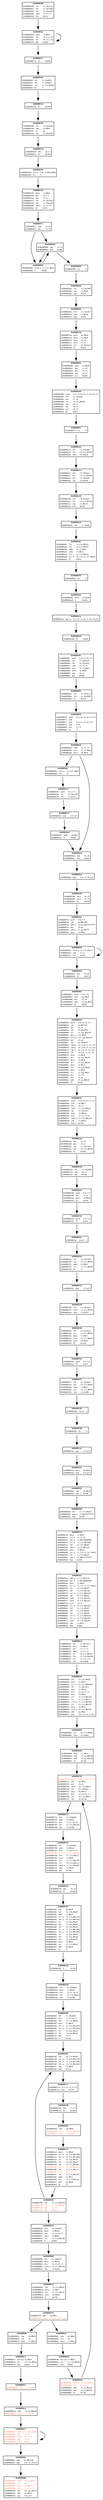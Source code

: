 digraph "" {

	2432 [
		label=<<font face="monospace" point-size="6">
		<table align="left" cellborder="0" cellpadding="0">
		<tr><td><b>0x00000980</b></td></tr>
			<tr><td align="left" balign="left">0x00000980: cmp    r3,r2</td></tr>
			<tr><td align="left" balign="left">0x00000982: bne    0x986</td></tr>
		</table>
		</font>>,
		shape=none,
		address=2432,
		block_size=4,
		insn_addrs="[2432, 2434]"
	];
	2432 -> { 2438, 2436 };


	2560 [
		label=<<font face="monospace" point-size="6">
		<table align="left" cellborder="0" cellpadding="0">
		<tr><td><b>0x00000a00</b></td></tr>
			<tr><td align="left" balign="left">0x00000a00: push   {r3,r4,r5,r6,r7,r8,r9,lr}</td></tr>
			<tr><td align="left" balign="left">0x00000a04: ldr    r5,[0xaa4]</td></tr>
			<tr><td align="left" balign="left">0x00000a06: mov    r7,r0</td></tr>
			<tr><td align="left" balign="left">0x00000a08: ldr    r0,[r5,#0x0]</td></tr>
			<tr><td align="left" balign="left">0x00000a0a: mov    r9,r2</td></tr>
			<tr><td align="left" balign="left">0x00000a0c: mov    r6,r1</td></tr>
			<tr><td align="left" balign="left">0x00000a0e: mov    r8,r3</td></tr>
			<tr><td align="left" balign="left">0x00000a10: bl     0x9fc</td></tr>
		</table>
		</font>>,
		shape=none,
		address=2560,
		block_size=20,
		insn_addrs="[2560, 2564, 2566, 2568, 2570, 2572, 2574, 2576]"
	];
	2560 -> { 2556 };


	2558 [
		label=<<font face="monospace" point-size="6">
		<table align="left" cellborder="0" cellpadding="0">
		<tr><td><b>0x000009fe</b></td></tr>
			<tr><td align="left" balign="left">0x000009fe: bx     lr</td></tr>
		</table>
		</font>>,
		shape=none,
		address=2558,
		block_size=2,
		insn_addrs="[2558]"
	];
	2558 -> { 2718 };


	2436 [
		label=<<font face="monospace" point-size="6">
		<table align="left" cellborder="0" cellpadding="0">
		<tr><td><b>0x00000984</b></td></tr>
			<tr><td align="left" balign="left">0x00000984: bx     lr</td></tr>
		</table>
		</font>>,
		shape=none,
		address=2436,
		block_size=2,
		insn_addrs="[2436]"
	];
	2436 -> { 614 };


	644 [
		label=<<font face="monospace" point-size="6">
		<table align="left" cellborder="0" cellpadding="0">
		<tr><td><b>0x00000284</b></td></tr>
			<tr><td align="left" balign="left">0x00000284: bl     0x98c</td></tr>
		</table>
		</font>>,
		shape=none,
		address=644,
		block_size=4,
		insn_addrs="[644]"
	];
	644 -> { 2444 };


	2438 [
		label=<<font face="monospace" point-size="6">
		<table align="left" cellborder="0" cellpadding="0">
		<tr><td><b>0x00000986</b></td></tr>
			<tr><td align="left" balign="left">0x00000986: strb.w r1,[r3],#0x1</td></tr>
			<tr><td align="left" balign="left">0x0000098a: b      0x980</td></tr>
		</table>
		</font>>,
		shape=none,
		address=2438,
		block_size=6,
		insn_addrs="[2438, 2442]"
	];
	2438 -> { 2432 };


	774 [
		label=<<font face="monospace" point-size="6">
		<table align="left" cellborder="0" cellpadding="0">
		<tr><td><b>0x00000306</b></td></tr>
			<tr><td align="left" balign="left">0x00000306: cpsie  i</td></tr>
		</table>
		</font>>,
		shape=none,
		address=774,
		block_size=2,
		insn_addrs="[774]"
	];
	774 -> { 776 };


	648 [
		label=<<font face="monospace" point-size="6">
		<table align="left" cellborder="0" cellpadding="0">
		<tr><td><b>0x00000288</b></td></tr>
			<tr><td align="left" balign="left">0x00000288: movs   r0,r4</td></tr>
			<tr><td align="left" balign="left">0x0000028a: movs   r1,r5</td></tr>
			<tr><td align="left" balign="left">0x0000028c: bl     0x916</td></tr>
		</table>
		</font>>,
		shape=none,
		address=648,
		block_size=8,
		insn_addrs="[648, 650, 652]"
	];
	648 -> { 2326 };


	776 [
		label=<<font face="monospace" point-size="6">
		<table align="left" cellborder="0" cellpadding="0">
		<tr><td><b>0x00000308</b></td></tr>
			<tr><td align="left" balign="left">0x00000308: bx     lr</td></tr>
		</table>
		</font>>,
		shape=none,
		address=776,
		block_size=2,
		insn_addrs="[776]"
	];
	776 -> { 798 };


	1672 [
		label=<<font face="monospace" point-size="6">
		<table align="left" cellborder="0" cellpadding="0">
		<tr><td><b>0x00000688</b></td></tr>
			<tr><td align="left" balign="left">0x00000688: ldr    r3,[r5,#0x0]</td></tr>
			<tr><td align="left" balign="left">0x0000068a: movs   r2,#0x4</td></tr>
			<tr><td align="left" balign="left">0x0000068c: str.w  r2,[r3,#0x500]</td></tr>
			<tr><td align="left" balign="left">0x00000690: ldr    r3,[0x70c]</td></tr>
			<tr><td align="left" balign="left">0x00000692: movs   r2,#0x2c</td></tr>
			<tr><td align="left" balign="left">0x00000694: mla    r3,r2,r7,r3</td></tr>
			<tr><td align="left" balign="left">0x00000698: movs   r2,#0x0</td></tr>
			<tr><td align="left" balign="left">0x0000069a: str    r2,[r3,#0x18]</td></tr>
			<tr><td align="left" balign="left">0x0000069c: str    r2,[r3,#0x1c]</td></tr>
			<tr><td align="left" balign="left">0x0000069e: strb.w r2,[r3,#0x29]</td></tr>
			<tr><td align="left" balign="left">0x000006a2: str    r2,[r3,#0x14]</td></tr>
			<tr><td align="left" balign="left">0x000006a4: movs   r2,#0x1</td></tr>
			<tr><td align="left" balign="left">0x000006a6: strb.w r2,[r3,#0x2a]</td></tr>
			<tr><td align="left" balign="left">0x000006aa: add    sp,#0xc</td></tr>
			<tr><td align="left" balign="left">0x000006ac: pop    {r4,r5,r6,r7,pc}</td></tr>
		</table>
		</font>>,
		shape=none,
		address=1672,
		block_size=38,
		insn_addrs="[1672, 1674, 1676, 1680, 1682, 1684, 1688, 1690, 1692, 1694, 1698, 1700, 1702, 1706, 1708]"
	];
	1672 -> { 2196 };


	2054 [
		label=<<font face="monospace" point-size="6">
		<table align="left" cellborder="0" cellpadding="0">
		<tr><td><b>0x00000806</b></td></tr>
			<tr><td align="left" balign="left">0x00000806: ldr    r3,[0x844]</td></tr>
			<tr><td align="left" balign="left">0x00000808: movs   r2,#0x2c</td></tr>
			<tr><td align="left" balign="left">0x0000080a: mla    r3,r2,r6,r3</td></tr>
			<tr><td align="left" balign="left">0x0000080e: ldrb.w r3,[r3,#0x29]</td></tr>
			<tr><td align="left" balign="left">0x00000812: cbz    r3,0x81e</td></tr>
		</table>
		</font>>,
		shape=none,
		address=2054,
		block_size=14,
		insn_addrs="[2054, 2056, 2058, 2062, 2066]"
	];
	2054 -> { 2078 };


	2700 [
		label=<<font face="monospace" point-size="6">
		<table align="left" cellborder="0" cellpadding="0">
		<tr><td><b>0x00000a8c</b></td></tr>
			<tr><td align="left" balign="left">0x00000a8c: ldr    r3,[r4,#0x4]</td></tr>
			<tr><td align="left" balign="left">0x00000a8e: ldr    r0,[r5,#0x0]</td></tr>
			<tr><td align="left" balign="left">0x00000a90: adds   r2,r3,#0x1</td></tr>
			<tr><td align="left" balign="left">0x00000a92: adds   r3,#0x2</td></tr>
			<tr><td align="left" balign="left">0x00000a94: str    r2,[r4,#0x4]</td></tr>
			<tr><td align="left" balign="left">0x00000a96: str.w  r6,[r4,r3,lsl #0x2]</td></tr>
			<tr><td align="left" balign="left">0x00000a9a: bl     0x9fe</td></tr>
		</table>
		</font>>,
		shape=none,
		address=2700,
		block_size=18,
		insn_addrs="[2700, 2702, 2704, 2706, 2708, 2710, 2714]"
	];
	2700 -> { 2558 };


	2444 [
		label=<<font face="monospace" point-size="6">
		<table align="left" cellborder="0" cellpadding="0">
		<tr><td><b>0x0000098c</b></td></tr>
			<tr><td align="left" balign="left">0x0000098c: push   {r4,r5,r6,lr}</td></tr>
			<tr><td align="left" balign="left">0x0000098e: ldr    r5,[0x9c4]</td></tr>
			<tr><td align="left" balign="left">0x00000990: ldr    r4,[0x9c8]</td></tr>
			<tr><td align="left" balign="left">0x00000992: subs   r4,r4,r5</td></tr>
			<tr><td align="left" balign="left">0x00000994: asrs   r4,r4,#0x2</td></tr>
			<tr><td align="left" balign="left">0x00000996: movs   r6,#0x0</td></tr>
			<tr><td align="left" balign="left">0x00000998: cmp    r6,r4</td></tr>
			<tr><td align="left" balign="left">0x0000099a: bne    0x9b0</td></tr>
		</table>
		</font>>,
		shape=none,
		address=2444,
		block_size=16,
		insn_addrs="[2444, 2446, 2448, 2450, 2452, 2454, 2456, 2458]"
	];
	2444 -> { 2460 };


	1420 [
		label=<<font face="monospace" point-size="6">
		<table align="left" cellborder="0" cellpadding="0">
		<tr><td><b>0x0000058c</b></td></tr>
			<tr><td align="left" balign="left">0x0000058c: push   {r4,r5,r6,r7,lr}</td></tr>
			<tr><td align="left" balign="left">0x0000058e: sub    sp,#0xc</td></tr>
			<tr><td align="left" balign="left">0x00000590: mov    r6,r2</td></tr>
			<tr><td align="left" balign="left">0x00000592: ldrb   r7,[r0,#0x4]</td></tr>
			<tr><td align="left" balign="left">0x00000594: ldr    r3,[0x70c]</td></tr>
			<tr><td align="left" balign="left">0x00000596: movs   r2,#0x2c</td></tr>
			<tr><td align="left" balign="left">0x00000598: mla    r3,r2,r7,r3</td></tr>
			<tr><td align="left" balign="left">0x0000059c: ldrb.w r3,[r3,#0x2a]</td></tr>
			<tr><td align="left" balign="left">0x000005a0: cmp    r3,#0x0</td></tr>
			<tr><td align="left" balign="left">0x000005a2: bne.w  0x704</td></tr>
		</table>
		</font>>,
		shape=none,
		address=1420,
		block_size=26,
		insn_addrs="[1420, 1422, 1424, 1426, 1428, 1430, 1432, 1436, 1440, 1442]"
	];
	1420 -> { 1446 };


	1934 [
		label=<<font face="monospace" point-size="6">
		<table align="left" cellborder="0" cellpadding="0">
		<tr><td><b>0x0000078e</b></td></tr>
			<tr><td align="left" balign="left">0x0000078e: ldr    r3,[0x844]</td></tr>
			<tr><td align="left" balign="left">0x00000790: movs   r0,#0x2c</td></tr>
			<tr><td align="left" balign="left">0x00000792: mla    r3,r0,r6,r3</td></tr>
			<tr><td align="left" balign="left"><font color="tomato">0x00000796: str    r2,[r3,#0x18]</font></td></tr>
			<tr><td align="left" balign="left">0x00000798: str    r1,[r3,#0xc]</td></tr>
			<tr><td align="left" balign="left">0x0000079a: movs   r2,#0x0</td></tr>
			<tr><td align="left" balign="left">0x0000079c: str    r2,[r3,#0x24]</td></tr>
			<tr><td align="left" balign="left">0x0000079e: str    r2,[r3,#0x1c]</td></tr>
			<tr><td align="left" balign="left">0x000007a0: ldrb.w r3,[r3,#0x29]</td></tr>
			<tr><td align="left" balign="left">0x000007a4: cmp    r3,#0x0</td></tr>
			<tr><td align="left" balign="left">0x000007a6: bne    0x760</td></tr>
		</table>
		</font>>,
		shape=none,
		address=1934,
		block_size=26,
		insn_addrs="[1934, 1936, 1938, 1942, 1944, 1946, 1948, 1950, 1952, 1956, 1958]"
	];
	1934 -> { 1960 };


	784 [
		label=<<font face="monospace" point-size="6">
		<table align="left" cellborder="0" cellpadding="0">
		<tr><td><b>0x00000310</b></td></tr>
			<tr><td align="left" balign="left">0x00000310: push   {r3,lr}</td></tr>
			<tr><td align="left" balign="left">0x00000312: bl     0x2ec</td></tr>
		</table>
		</font>>,
		shape=none,
		address=784,
		block_size=6,
		insn_addrs="[784, 786]"
	];
	784 -> { 748 };


	2312 [
		label=<<font face="monospace" point-size="6">
		<table align="left" cellborder="0" cellpadding="0">
		<tr><td><b>0x00000908</b></td></tr>
			<tr><td align="left" balign="left"><font color="tomato">0x00000908: subs   r3,r0,#0x0</font></td></tr>
			<tr><td align="left" balign="left"><font color="tomato">0x0000090a: itt    ge</font></td></tr>
			<tr><td align="left" balign="left"><font color="tomato">0x0000090c: movs   r2,#0xff</font></td></tr>
			<tr><td align="left" balign="left"><font color="tomato">0x0000090e: strb   r2,[r4,r3]</font></td></tr>
			<tr><td align="left" balign="left">0x00000910: ldr    r0,[sp,#0x4]</td></tr>
			<tr><td align="left" balign="left">0x00000912: add    sp,#0x8</td></tr>
			<tr><td align="left" balign="left">0x00000914: pop    {r4,pc}</td></tr>
		</table>
		</font>>,
		shape=none,
		address=2312,
		block_size=14,
		insn_addrs="[2312, 2314, 2316, 2318, 2320, 2322, 2324]"
	];



	2580 [
		label=<<font face="monospace" point-size="6">
		<table align="left" cellborder="0" cellpadding="0">
		<tr><td><b>0x00000a14</b></td></tr>
			<tr><td align="left" balign="left">0x00000a14: ldr    r2,[0xaa8]</td></tr>
			<tr><td align="left" balign="left">0x00000a16: ldr    r4,[r2,#0x0]</td></tr>
			<tr><td align="left" balign="left">0x00000a18: cbnz   r4,0xa2a</td></tr>
		</table>
		</font>>,
		shape=none,
		address=2580,
		block_size=6,
		insn_addrs="[2580, 2582, 2584]"
	];
	2580 -> { 2586 };


	2196 [
		label=<<font face="monospace" point-size="6">
		<table align="left" cellborder="0" cellpadding="0">
		<tr><td><b>0x00000894</b></td></tr>
			<tr><td align="left" balign="left">0x00000894: str    r0,[r6,#0x0]</td></tr>
			<tr><td align="left" balign="left">0x00000896: cbnz   r0,0x8e2</td></tr>
		</table>
		</font>>,
		shape=none,
		address=2196,
		block_size=4,
		insn_addrs="[2196, 2198]"
	];
	2196 -> { 2200 };


	2326 [
		label=<<font face="monospace" point-size="6">
		<table align="left" cellborder="0" cellpadding="0">
		<tr><td><b>0x00000916</b></td></tr>
			<tr><td align="left" balign="left">0x00000916: push   {r4,lr}</td></tr>
			<tr><td align="left" balign="left">0x00000918: sub    sp,#0x100</td></tr>
			<tr><td align="left" balign="left">0x0000091a: add.w  r3,sp,#0xffffffff</td></tr>
			<tr><td align="left" balign="left">0x0000091e: mov    r4,sp</td></tr>
			<tr><td align="left" balign="left">0x00000920: add.w  r1,sp,#0xff</td></tr>
			<tr><td align="left" balign="left">0x00000924: movs   r2,#0x0</td></tr>
		</table>
		</font>>,
		shape=none,
		address=2326,
		block_size=16,
		insn_addrs="[2326, 2328, 2330, 2334, 2336, 2340]"
	];
	2326 -> { 2342 };


	790 [
		label=<<font face="monospace" point-size="6">
		<table align="left" cellborder="0" cellpadding="0">
		<tr><td><b>0x00000316</b></td></tr>
			<tr><td align="left" balign="left">0x00000316: pop    {r3,pc}</td></tr>
		</table>
		</font>>,
		shape=none,
		address=790,
		block_size=2,
		insn_addrs="[790]"
	];
	790 -> { 832 };


	792 [
		label=<<font face="monospace" point-size="6">
		<table align="left" cellborder="0" cellpadding="0">
		<tr><td><b>0x00000318</b></td></tr>
			<tr><td align="left" balign="left">0x00000318: push   {r3,lr}</td></tr>
			<tr><td align="left" balign="left">0x0000031a: bl     0x2fc</td></tr>
		</table>
		</font>>,
		shape=none,
		address=792,
		block_size=6,
		insn_addrs="[792, 794]"
	];
	792 -> { 764 };


	1560 [
		label=<<font face="monospace" point-size="6">
		<table align="left" cellborder="0" cellpadding="0">
		<tr><td><b>0x00000618</b></td></tr>
			<tr><td align="left" balign="left">0x00000618: ldr    r2,[0x70c]</td></tr>
			<tr><td align="left" balign="left">0x0000061a: movs   r3,#0x2c</td></tr>
			<tr><td align="left" balign="left">0x0000061c: mul    r3,r7,r3</td></tr>
			<tr><td align="left" balign="left">0x00000620: adds   r1,r2,r3</td></tr>
			<tr><td align="left" balign="left">0x00000622: str    r6,[r1,#0x4]</td></tr>
			<tr><td align="left" balign="left">0x00000624: ldr    r1,[r4,#0x10]</td></tr>
			<tr><td align="left" balign="left">0x00000626: str    r1,[r2,r3]</td></tr>
			<tr><td align="left" balign="left">0x00000628: cbz    r6,0x688</td></tr>
		</table>
		</font>>,
		shape=none,
		address=1560,
		block_size=18,
		insn_addrs="[1560, 1562, 1564, 1568, 1570, 1572, 1574, 1576]"
	];
	1560 -> { 1672 };


	2586 [
		label=<<font face="monospace" point-size="6">
		<table align="left" cellborder="0" cellpadding="0">
		<tr><td><b>0x00000a1a</b></td></tr>
			<tr><td align="left" balign="left">0x00000a1a: ldr    r3,[0xaac]</td></tr>
			<tr><td align="left" balign="left">0x00000a1c: str    r3,[r2,#0x0]</td></tr>
			<tr><td align="left" balign="left">0x00000a1e: ldr    r2,[0xab0]</td></tr>
			<tr><td align="left" balign="left">0x00000a20: cbz    r2,0xa28</td></tr>
		</table>
		</font>>,
		shape=none,
		address=2586,
		block_size=8,
		insn_addrs="[2586, 2588, 2590, 2592]"
	];
	2586 -> { 2600 };


	2200 [
		label=<<font face="monospace" point-size="6">
		<table align="left" cellborder="0" cellpadding="0">
		<tr><td><b>0x00000898</b></td></tr>
			<tr><td align="left" balign="left">0x00000898: movs   r2,#0x1</td></tr>
			<tr><td align="left" balign="left">0x0000089a: add    r1,sp,#0x28</td></tr>
			<tr><td align="left" balign="left">0x0000089c: add    r0,sp,#0x20</td></tr>
			<tr><td align="left" balign="left">0x0000089e: bl     0x720</td></tr>
		</table>
		</font>>,
		shape=none,
		address=2200,
		block_size=10,
		insn_addrs="[2200, 2202, 2204, 2206]"
	];
	2200 -> { 1824 };


	2460 [
		label=<<font face="monospace" point-size="6">
		<table align="left" cellborder="0" cellpadding="0">
		<tr><td><b>0x0000099c</b></td></tr>
			<tr><td align="left" balign="left">0x0000099c: ldr    r5,[0x9cc]</td></tr>
			<tr><td align="left" balign="left">0x0000099e: ldr    r4,[0x9d0]</td></tr>
			<tr><td align="left" balign="left">0x000009a0: bl     0xb78</td></tr>
		</table>
		</font>>,
		shape=none,
		address=2460,
		block_size=8,
		insn_addrs="[2460, 2462, 2464]"
	];
	2460 -> { 2936 };


	916 [
		label=<<font face="monospace" point-size="6">
		<table align="left" cellborder="0" cellpadding="0">
		<tr><td><b>0x00000394</b></td></tr>
			<tr><td align="left" balign="left">0x00000394: sub    sp,#0x8</td></tr>
			<tr><td align="left" balign="left">0x00000396: ldr    r3,[r0,#0x0]</td></tr>
			<tr><td align="left" balign="left">0x00000398: movs   r2,#0x0</td></tr>
			<tr><td align="left" balign="left">0x0000039a: str.w  r2,[r3,#0x124]</td></tr>
			<tr><td align="left" balign="left">0x0000039e: ldr.w  r3,[r3,#0x124]</td></tr>
			<tr><td align="left" balign="left">0x000003a2: str    r3,[sp,#0x4]</td></tr>
			<tr><td align="left" balign="left">0x000003a4: ldr    r3,[sp,#0x4]</td></tr>
			<tr><td align="left" balign="left">0x000003a6: ldr    r3,[r0,#0x0]</td></tr>
			<tr><td align="left" balign="left">0x000003a8: str.w  r2,[r3,#0x108]</td></tr>
			<tr><td align="left" balign="left">0x000003ac: ldr.w  r3,[r3,#0x108]</td></tr>
			<tr><td align="left" balign="left">0x000003b0: str    r3,[sp,#0x0]</td></tr>
			<tr><td align="left" balign="left">0x000003b2: ldr    r3,[sp,#0x0]</td></tr>
			<tr><td align="left" balign="left">0x000003b4: ldr    r3,[r0,#0x0]</td></tr>
			<tr><td align="left" balign="left">0x000003b6: movs   r2,#0x1</td></tr>
			<tr><td align="left" balign="left">0x000003b8: str    r2,[r3,#0x0]</td></tr>
			<tr><td align="left" balign="left">0x000003ba: add    sp,#0x8</td></tr>
			<tr><td align="left" balign="left">0x000003bc: bx     lr</td></tr>
		</table>
		</font>>,
		shape=none,
		address=916,
		block_size=42,
		insn_addrs="[916, 918, 920, 922, 926, 930, 932, 934, 936, 940, 944, 946, 948, 950, 952, 954, 956]"
	];
	916 -> { 1966 };


	2718 [
		label=<<font face="monospace" point-size="6">
		<table align="left" cellborder="0" cellpadding="0">
		<tr><td><b>0x00000a9e</b></td></tr>
			<tr><td align="left" balign="left">0x00000a9e: movs   r0,#0x0</td></tr>
			<tr><td align="left" balign="left">0x00000aa0: b      0xa3a</td></tr>
		</table>
		</font>>,
		shape=none,
		address=2718,
		block_size=4,
		insn_addrs="[2718, 2720]"
	];
	2718 -> { 2618 };


	798 [
		label=<<font face="monospace" point-size="6">
		<table align="left" cellborder="0" cellpadding="0">
		<tr><td><b>0x0000031e</b></td></tr>
			<tr><td align="left" balign="left">0x0000031e: pop    {r3,pc}</td></tr>
		</table>
		</font>>,
		shape=none,
		address=798,
		block_size=2,
		insn_addrs="[798]"
	];
	798 -> { 852 };


	1824 [
		label=<<font face="monospace" point-size="6">
		<table align="left" cellborder="0" cellpadding="0">
		<tr><td><b>0x00000720</b></td></tr>
			<tr><td align="left" balign="left"><font color="tomato">0x00000720: push   {r4,r5,r6,r7,lr}</font></td></tr>
			<tr><td align="left" balign="left">0x00000722: sub    sp,#0xc</td></tr>
			<tr><td align="left" balign="left">0x00000724: mov    r4,r0</td></tr>
			<tr><td align="left" balign="left">0x00000726: ldrb   r6,[r0,#0x4]</td></tr>
			<tr><td align="left" balign="left">0x00000728: ldr    r3,[0x844]</td></tr>
			<tr><td align="left" balign="left">0x0000072a: movs   r0,#0x2c</td></tr>
			<tr><td align="left" balign="left">0x0000072c: mla    r3,r0,r6,r3</td></tr>
			<tr><td align="left" balign="left">0x00000730: ldr    r0,[r3,#0x4]</td></tr>
			<tr><td align="left" balign="left">0x00000732: cbz    r0,0x73e</td></tr>
		</table>
		</font>>,
		shape=none,
		address=1824,
		block_size=20,
		insn_addrs="[1824, 1826, 1828, 1830, 1832, 1834, 1836, 1840, 1842]"
	];
	1824 -> { 1854 };


	2078 [
		label=<<font face="monospace" point-size="6">
		<table align="left" cellborder="0" cellpadding="0">
		<tr><td><b>0x0000081e</b></td></tr>
			<tr><td align="left" balign="left">0x0000081e: ldr    r3,[r4,#0x0]</td></tr>
			<tr><td align="left" balign="left">0x00000820: movs   r2,#0x1</td></tr>
			<tr><td align="left" balign="left">0x00000822: str    r2,[r3,#0x4]</td></tr>
			<tr><td align="left" balign="left">0x00000824: movs   r0,#0x0</td></tr>
			<tr><td align="left" balign="left">0x00000826: b      0x778</td></tr>
		</table>
		</font>>,
		shape=none,
		address=2078,
		block_size=10,
		insn_addrs="[2078, 2080, 2082, 2084, 2086]"
	];
	2078 -> { 1912 };


	2210 [
		label=<<font face="monospace" point-size="6">
		<table align="left" cellborder="0" cellpadding="0">
		<tr><td><b>0x000008a2</b></td></tr>
			<tr><td align="left" balign="left">0x000008a2: cmp    r0,#0x0</td></tr>
			<tr><td align="left" balign="left">0x000008a4: ite    ne</td></tr>
			<tr><td align="left" balign="left">0x000008a6: movs   r3,#0x1</td></tr>
		</table>
		</font>>,
		shape=none,
		address=2210,
		block_size=6,
		insn_addrs="[2210, 2212, 2214]"
	];
	2210 -> { 2216 };


	2468 [
		label=<<font face="monospace" point-size="6">
		<table align="left" cellborder="0" cellpadding="0">
		<tr><td><b>0x000009a4</b></td></tr>
			<tr><td align="left" balign="left">0x000009a4: subs   r4,r4,r5</td></tr>
			<tr><td align="left" balign="left">0x000009a6: asrs   r4,r4,#0x2</td></tr>
			<tr><td align="left" balign="left">0x000009a8: movs   r6,#0x0</td></tr>
		</table>
		</font>>,
		shape=none,
		address=2468,
		block_size=6,
		insn_addrs="[2468, 2470, 2472]"
	];
	2468 -> { 2490, 2474 };


	548 [
		label=<<font face="monospace" point-size="6">
		<table align="left" cellborder="0" cellpadding="0">
		<tr><td><b>0x00000224</b></td></tr>
			<tr><td align="left" balign="left">0x00000224: push   {r3,lr}</td></tr>
			<tr><td align="left" balign="left">0x00000226: ldr    r3,[0x234]</td></tr>
			<tr><td align="left" balign="left">0x00000228: cbz    r3,0x232</td></tr>
		</table>
		</font>>,
		shape=none,
		address=548,
		block_size=6,
		insn_addrs="[548, 550, 552]"
	];
	548 -> { 562 };


	2342 [
		label=<<font face="monospace" point-size="6">
		<table align="left" cellborder="0" cellpadding="0">
		<tr><td><b>0x00000926</b></td></tr>
			<tr><td align="left" balign="left">0x00000926: strb.w r2,[r3,#0x1]!</td></tr>
			<tr><td align="left" balign="left">0x0000092a: cmp    r3,r1</td></tr>
			<tr><td align="left" balign="left">0x0000092c: bne    0x926</td></tr>
		</table>
		</font>>,
		shape=none,
		address=2342,
		block_size=8,
		insn_addrs="[2342, 2346, 2348]"
	];
	2342 -> { 2342, 2350 };


	1446 [
		label=<<font face="monospace" point-size="6">
		<table align="left" cellborder="0" cellpadding="0">
		<tr><td><b>0x000005a6</b></td></tr>
			<tr><td align="left" balign="left">0x000005a6: mov    r5,r0</td></tr>
			<tr><td align="left" balign="left">0x000005a8: mov    r4,r1</td></tr>
			<tr><td align="left" balign="left">0x000005aa: ldr    r1,[0x710]</td></tr>
			<tr><td align="left" balign="left">0x000005ac: ldr    r0,[r0,#0x0]</td></tr>
			<tr><td align="left" balign="left">0x000005ae: bl     0x330</td></tr>
		</table>
		</font>>,
		shape=none,
		address=1446,
		block_size=12,
		insn_addrs="[1446, 1448, 1450, 1452, 1454]"
	];
	1446 -> { 816 };


	2600 [
		label=<<font face="monospace" point-size="6">
		<table align="left" cellborder="0" cellpadding="0">
		<tr><td><b>0x00000a28</b></td></tr>
			<tr><td align="left" balign="left">0x00000a28: ldr    r4,[0xaac]</td></tr>
			<tr><td align="left" balign="left">0x00000a2a: ldr    r3,[r4,#0x4]</td></tr>
			<tr><td align="left" balign="left">0x00000a2c: cmp    r3,#0x1f</td></tr>
			<tr><td align="left" balign="left">0x00000a2e: ble    0xa3e</td></tr>
		</table>
		</font>>,
		shape=none,
		address=2600,
		block_size=8,
		insn_addrs="[2600, 2602, 2604, 2606]"
	];
	2600 -> { 2622 };


	1960 [
		label=<<font face="monospace" point-size="6">
		<table align="left" cellborder="0" cellpadding="0">
		<tr><td><b>0x000007a8</b></td></tr>
			<tr><td align="left" balign="left">0x000007a8: mov    r0,r4</td></tr>
			<tr><td align="left" balign="left">0x000007aa: bl     0x394</td></tr>
		</table>
		</font>>,
		shape=none,
		address=1960,
		block_size=6,
		insn_addrs="[1960, 1962]"
	];
	1960 -> { 916 };


	2474 [
		label=<<font face="monospace" point-size="6">
		<table align="left" cellborder="0" cellpadding="0">
		<tr><td><b>0x000009aa</b></td></tr>
			<tr><td align="left" balign="left">0x000009aa: cmp    r6,r4</td></tr>
			<tr><td align="left" balign="left">0x000009ac: bne    0x9ba</td></tr>
		</table>
		</font>>,
		shape=none,
		address=2474,
		block_size=4,
		insn_addrs="[2474, 2476]"
	];
	2474 -> { 2478 };


	2216 [
		label=<<font face="monospace" point-size="6">
		<table align="left" cellborder="0" cellpadding="0">
		<tr><td><b>0x000008a8</b></td></tr>
			<tr><td align="left" balign="left">0x000008a8: mov.eq r3,#0x0</td></tr>
			<tr><td align="left" balign="left">0x000008aa: str    r3,[r6,#0x0]</td></tr>
			<tr><td align="left" balign="left">0x000008ac: bne    0x8e8</td></tr>
		</table>
		</font>>,
		shape=none,
		address=2216,
		block_size=6,
		insn_addrs="[2216, 2218, 2220]"
	];
	2216 -> { 2222 };


	2478 [
		label=<<font face="monospace" point-size="6">
		<table align="left" cellborder="0" cellpadding="0">
		<tr><td><b>0x000009ae</b></td></tr>
			<tr><td align="left" balign="left">0x000009ae: pop    {r4,r5,r6,pc}</td></tr>
		</table>
		</font>>,
		shape=none,
		address=2478,
		block_size=2,
		insn_addrs="[2478]"
	];
	2478 -> { 648 };


	2350 [
		label=<<font face="monospace" point-size="6">
		<table align="left" cellborder="0" cellpadding="0">
		<tr><td><b>0x0000092e</b></td></tr>
			<tr><td align="left" balign="left">0x0000092e: mov    r0,sp</td></tr>
			<tr><td align="left" balign="left">0x00000930: bl     0x8fc</td></tr>
		</table>
		</font>>,
		shape=none,
		address=2350,
		block_size=6,
		insn_addrs="[2350, 2352]"
	];
	2350 -> { 2300 };


	688 [
		label=<<font face="monospace" point-size="6">
		<table align="left" cellborder="0" cellpadding="0">
		<tr><td><b>0x000002b0</b></td></tr>
			<tr><td align="left" balign="left">0x000002b0: ldr    r1,[0x2cc]</td></tr>
			<tr><td align="left" balign="left">0x000002b2: ldr    r2,[0x2d0]</td></tr>
			<tr><td align="left" balign="left">0x000002b4: ldr    r3,[0x2d4]</td></tr>
			<tr><td align="left" balign="left">0x000002b6: subs   r3,r3,r2</td></tr>
			<tr><td align="left" balign="left">0x000002b8: ble    0x2c2</td></tr>
		</table>
		</font>>,
		shape=none,
		address=688,
		block_size=10,
		insn_addrs="[688, 690, 692, 694, 696]"
	];
	688 -> { 698 };


	816 [
		label=<<font face="monospace" point-size="6">
		<table align="left" cellborder="0" cellpadding="0">
		<tr><td><b>0x00000330</b></td></tr>
			<tr><td align="left" balign="left">0x00000330: ldr    r3,[0x368]</td></tr>
			<tr><td align="left" balign="left">0x00000332: cmp    r0,r3</td></tr>
			<tr><td align="left" balign="left">0x00000334: bne    0x358</td></tr>
		</table>
		</font>>,
		shape=none,
		address=816,
		block_size=6,
		insn_addrs="[816, 818, 820]"
	];
	816 -> { 822 };


	562 [
		label=<<font face="monospace" point-size="6">
		<table align="left" cellborder="0" cellpadding="0">
		<tr><td><b>0x00000232</b></td></tr>
			<tr><td align="left" balign="left">0x00000232: pop    {r3,pc}</td></tr>
		</table>
		</font>>,
		shape=none,
		address=562,
		block_size=2,
		insn_addrs="[562]"
	];
	562 -> { 2496 };


	1458 [
		label=<<font face="monospace" point-size="6">
		<table align="left" cellborder="0" cellpadding="0">
		<tr><td><b>0x000005b2</b></td></tr>
			<tr><td align="left" balign="left">0x000005b2: cmp    r0,#0x0</td></tr>
			<tr><td align="left" balign="left">0x000005b4: bne.w  0x708</td></tr>
		</table>
		</font>>,
		shape=none,
		address=1458,
		block_size=6,
		insn_addrs="[1458, 1460]"
	];
	1458 -> { 1464 };


	1966 [
		label=<<font face="monospace" point-size="6">
		<table align="left" cellborder="0" cellpadding="0">
		<tr><td><b>0x000007ae</b></td></tr>
			<tr><td align="left" balign="left">0x000007ae: b      0x760</td></tr>
		</table>
		</font>>,
		shape=none,
		address=1966,
		block_size=2,
		insn_addrs="[1966]"
	];
	1966 -> { 1888 };


	1968 [
		label=<<font face="monospace" point-size="6">
		<table align="left" cellborder="0" cellpadding="0">
		<tr><td><b>0x000007b0</b></td></tr>
			<tr><td align="left" balign="left">0x000007b0: ldr    r7,[0x844]</td></tr>
			<tr><td align="left" balign="left">0x000007b2: mla    r7,r2,r6,r7</td></tr>
			<tr><td align="left" balign="left">0x000007b6: ldr    r3,[r4,#0x0]</td></tr>
			<tr><td align="left" balign="left">0x000007b8: movs   r2,#0x0</td></tr>
			<tr><td align="left" balign="left">0x000007ba: str.w  r2,[r3,#0x144]</td></tr>
			<tr><td align="left" balign="left">0x000007be: ldr.w  r3,[r3,#0x144]</td></tr>
			<tr><td align="left" balign="left">0x000007c2: str    r3,[sp,#0x4]</td></tr>
			<tr><td align="left" balign="left">0x000007c4: ldr    r3,[sp,#0x4]</td></tr>
			<tr><td align="left" balign="left">0x000007c6: mov    r5,r7</td></tr>
			<tr><td align="left" balign="left">0x000007c8: b      0x7de</td></tr>
		</table>
		</font>>,
		shape=none,
		address=1968,
		block_size=26,
		insn_addrs="[1968, 1970, 1974, 1976, 1978, 1982, 1986, 1988, 1990, 1992]"
	];
	1968 -> { 2014 };


	822 [
		label=<<font face="monospace" point-size="6">
		<table align="left" cellborder="0" cellpadding="0">
		<tr><td><b>0x00000336</b></td></tr>
			<tr><td align="left" balign="left">0x00000336: push   {r4,lr}</td></tr>
			<tr><td align="left" balign="left">0x00000338: mov    r4,r1</td></tr>
			<tr><td align="left" balign="left">0x0000033a: movs   r0,#0x0</td></tr>
			<tr><td align="left" balign="left">0x0000033c: bl     0x310</td></tr>
		</table>
		</font>>,
		shape=none,
		address=822,
		block_size=10,
		insn_addrs="[822, 824, 826, 828]"
	];
	822 -> { 784 };


	2100 [
		label=<<font face="monospace" point-size="6">
		<table align="left" cellborder="0" cellpadding="0">
		<tr><td><b>0x00000834</b></td></tr>
			<tr><td align="left" balign="left">0x00000834: ldr    r3,[0x844]</td></tr>
			<tr><td align="left" balign="left">0x00000836: movs   r2,#0x2c</td></tr>
			<tr><td align="left" balign="left">0x00000838: mla    r3,r2,r6,r3</td></tr>
			<tr><td align="left" balign="left">0x0000083c: movs   r2,#0x0</td></tr>
			<tr><td align="left" balign="left">0x0000083e: str    r2,[r3,#0x18]</td></tr>
			<tr><td align="left" balign="left">0x00000840: b      0x806</td></tr>
		</table>
		</font>>,
		shape=none,
		address=2100,
		block_size=14,
		insn_addrs="[2100, 2102, 2104, 2108, 2110, 2112]"
	];
	2100 -> { 2054 };


	1464 [
		label=<<font face="monospace" point-size="6">
		<table align="left" cellborder="0" cellpadding="0">
		<tr><td><b>0x000005b8</b></td></tr>
			<tr><td align="left" balign="left">0x000005b8: ldr    r3,[r4,#0x0]</td></tr>
			<tr><td align="left" balign="left">0x000005ba: cmp.w  r3,#0xffffffff</td></tr>
			<tr><td align="left" balign="left">0x000005be: beq    0x5da</td></tr>
		</table>
		</font>>,
		shape=none,
		address=1464,
		block_size=8,
		insn_addrs="[1464, 1466, 1470]"
	];
	1464 -> { 1472 };


	2222 [
		label=<<font face="monospace" point-size="6">
		<table align="left" cellborder="0" cellpadding="0">
		<tr><td><b>0x000008ae</b></td></tr>
			<tr><td align="left" balign="left"><font color="tomato">0x000008ae: ldrb.w r4,[sp,#0x28]</font></td></tr>
			<tr><td align="left" balign="left"><font color="tomato">0x000008b2: mov    r2,r4</font></td></tr>
			<tr><td align="left" balign="left">0x000008b4: add    r1,sp,#0x28</td></tr>
			<tr><td align="left" balign="left">0x000008b6: add    r0,sp,#0x20</td></tr>
			<tr><td align="left" balign="left">0x000008b8: bl     0x720</td></tr>
		</table>
		</font>>,
		shape=none,
		address=2222,
		block_size=14,
		insn_addrs="[2222, 2226, 2228, 2230, 2232]"
	];
	2222 -> { 1824 };


	2490 [
		label=<<font face="monospace" point-size="6">
		<table align="left" cellborder="0" cellpadding="0">
		<tr><td><b>0x000009ba</b></td></tr>
			<tr><td align="left" balign="left">0x000009ba: ldr.w  r3,[r5],#0x4</td></tr>
			<tr><td align="left" balign="left">0x000009be: blx    r3</td></tr>
		</table>
		</font>>,
		shape=none,
		address=2490,
		block_size=6,
		insn_addrs="[2490, 2494]"
	];
	2490 -> { 548 };


	2618 [
		label=<<font face="monospace" point-size="6">
		<table align="left" cellborder="0" cellpadding="0">
		<tr><td><b>0x00000a3a</b></td></tr>
			<tr><td align="left" balign="left">0x00000a3a: pop.w  {r3,r4,r5,r6,r7,r8,r9,pc}</td></tr>
		</table>
		</font>>,
		shape=none,
		address=2618,
		block_size=4,
		insn_addrs="[2618]"
	];
	2618 -> { 644 };


	698 [
		label=<<font face="monospace" point-size="6">
		<table align="left" cellborder="0" cellpadding="0">
		<tr><td><b>0x000002ba</b></td></tr>
			<tr><td align="left" balign="left">0x000002ba: subs   r3,#0x4</td></tr>
			<tr><td align="left" balign="left">0x000002bc: ldr    r0,[r1,r3]</td></tr>
			<tr><td align="left" balign="left">0x000002be: str    r0,[r2,r3]</td></tr>
			<tr><td align="left" balign="left">0x000002c0: bgt    0x2ba</td></tr>
		</table>
		</font>>,
		shape=none,
		address=698,
		block_size=8,
		insn_addrs="[698, 700, 702, 704]"
	];
	698 -> { 698, 706 };


	2236 [
		label=<<font face="monospace" point-size="6">
		<table align="left" cellborder="0" cellpadding="0">
		<tr><td><b>0x000008bc</b></td></tr>
			<tr><td align="left" balign="left">0x000008bc: cmp    r0,#0x0</td></tr>
			<tr><td align="left" balign="left">0x000008be: ite    ne</td></tr>
			<tr><td align="left" balign="left">0x000008c0: movs   r3,#0x1</td></tr>
		</table>
		</font>>,
		shape=none,
		address=2236,
		block_size=6,
		insn_addrs="[2236, 2238, 2240]"
	];
	2236 -> { 2242 };


	2622 [
		label=<<font face="monospace" point-size="6">
		<table align="left" cellborder="0" cellpadding="0">
		<tr><td><b>0x00000a3e</b></td></tr>
			<tr><td align="left" balign="left">0x00000a3e: cbz    r7,0xa8c</td></tr>
		</table>
		</font>>,
		shape=none,
		address=2622,
		block_size=2,
		insn_addrs="[2622]"
	];
	2622 -> { 2700 };


	1854 [
		label=<<font face="monospace" point-size="6">
		<table align="left" cellborder="0" cellpadding="0">
		<tr><td><b>0x0000073e</b></td></tr>
			<tr><td align="left" balign="left">0x0000073e: ldr    r3,[0x844]</td></tr>
			<tr><td align="left" balign="left">0x00000740: movs   r5,#0x2c</td></tr>
			<tr><td align="left" balign="left">0x00000742: mla    r3,r5,r6,r3</td></tr>
			<tr><td align="left" balign="left">0x00000746: ldr    r3,[r3,#0x18]</td></tr>
			<tr><td align="left" balign="left">0x00000748: cbz    r3,0x78e</td></tr>
		</table>
		</font>>,
		shape=none,
		address=1854,
		block_size=12,
		insn_addrs="[1854, 1856, 1858, 1862, 1864]"
	];
	1854 -> { 1934 };


	576 [
		label=<<font face="monospace" point-size="6">
		<table align="left" cellborder="0" cellpadding="0">
		<tr><td><b>0x00000240</b></td></tr>
			<tr><td align="left" balign="left">0x00000240: sub.w  r10,r3,#0x10000</td></tr>
			<tr><td align="left" balign="left">0x00000244: bx     lr</td></tr>
		</table>
		</font>>,
		shape=none,
		address=576,
		block_size=6,
		insn_addrs="[576, 580]"
	];
	576 -> { 598 };


	2496 [
		label=<<font face="monospace" point-size="6">
		<table align="left" cellborder="0" cellpadding="0">
		<tr><td><b>0x000009c0</b></td></tr>
			<tr><td align="left" balign="left">0x000009c0: adds   r6,#0x1</td></tr>
			<tr><td align="left" balign="left">0x000009c2: b      0x9aa</td></tr>
		</table>
		</font>>,
		shape=none,
		address=2496,
		block_size=4,
		insn_addrs="[2496, 2498]"
	];
	2496 -> { 2474 };


	706 [
		label=<<font face="monospace" point-size="6">
		<table align="left" cellborder="0" cellpadding="0">
		<tr><td><b>0x000002c2</b></td></tr>
			<tr><td align="left" balign="left">0x000002c2: bl     0x848</td></tr>
		</table>
		</font>>,
		shape=none,
		address=706,
		block_size=4,
		insn_addrs="[706]"
	];
	706 -> { 2120 };


	832 [
		label=<<font face="monospace" point-size="6">
		<table align="left" cellborder="0" cellpadding="0">
		<tr><td><b>0x00000340</b></td></tr>
			<tr><td align="left" balign="left">0x00000340: ldr    r3,[0x36c]</td></tr>
			<tr><td align="left" balign="left">0x00000342: ldrb   r3,[r3,#0x4]</td></tr>
			<tr><td align="left" balign="left">0x00000344: cbnz   r3,0x35c</td></tr>
		</table>
		</font>>,
		shape=none,
		address=832,
		block_size=6,
		insn_addrs="[832, 834, 836]"
	];
	832 -> { 838 };


	1472 [
		label=<<font face="monospace" point-size="6">
		<table align="left" cellborder="0" cellpadding="0">
		<tr><td><b>0x000005c0</b></td></tr>
			<tr><td align="left" balign="left">0x000005c0: movs   r2,#0x1</td></tr>
			<tr><td align="left" balign="left">0x000005c2: lsl.w  r3,r2,r3</td></tr>
			<tr><td align="left" balign="left">0x000005c6: mov.w  r2,#0x50000000</td></tr>
			<tr><td align="left" balign="left">0x000005ca: str.w  r3,[r2,#0x508]</td></tr>
			<tr><td align="left" balign="left">0x000005ce: ldr    r3,[r4,#0x0]</td></tr>
			<tr><td align="left" balign="left">0x000005d0: add.w  r3,r3,#0x1c0</td></tr>
			<tr><td align="left" balign="left">0x000005d4: movs   r1,#0x3</td></tr>
			<tr><td align="left" balign="left">0x000005d6: str.w  r1,[r2,r3,lsl #0x2]</td></tr>
			<tr><td align="left" balign="left">0x000005da: ldr    r3,[r4,#0x4]</td></tr>
			<tr><td align="left" balign="left">0x000005dc: cmp.w  r3,#0xffffffff</td></tr>
			<tr><td align="left" balign="left">0x000005e0: beq    0x5f0</td></tr>
		</table>
		</font>>,
		shape=none,
		address=1472,
		block_size=34,
		insn_addrs="[1472, 1474, 1478, 1482, 1486, 1488, 1492, 1494, 1498, 1500, 1504]"
	];
	1472 -> { 1506 };


	958 [
		label=<<font face="monospace" point-size="6">
		<table align="left" cellborder="0" cellpadding="0">
		<tr><td><b>0x000003be</b></td></tr>
			<tr><td align="left" balign="left">0x000003be: sub    sp,#0x8</td></tr>
			<tr><td align="left" balign="left"><font color="tomato">0x000003c0: ldr    r3,[r1,#0x18]</font></td></tr>
			<tr><td align="left" balign="left"><font color="tomato">0x000003c2: cbz    r3,0x3e6</font></td></tr>
		</table>
		</font>>,
		shape=none,
		address=958,
		block_size=6,
		insn_addrs="[958, 960, 962]"
	];
	958 -> { 964 };


	710 [
		label=<<font face="monospace" point-size="6">
		<table align="left" cellborder="0" cellpadding="0">
		<tr><td><b>0x000002c6</b></td></tr>
			<tr><td align="left" balign="left">0x000002c6: bl     0x248</td></tr>
		</table>
		</font>>,
		shape=none,
		address=710,
		block_size=4,
		insn_addrs="[710]"
	];
	710 -> { 584 };


	838 [
		label=<<font face="monospace" point-size="6">
		<table align="left" cellborder="0" cellpadding="0">
		<tr><td><b>0x00000346</b></td></tr>
			<tr><td align="left" balign="left">0x00000346: ldr    r3,[0x36c]</td></tr>
			<tr><td align="left" balign="left">0x00000348: str    r4,[r3,#0x0]</td></tr>
			<tr><td align="left" balign="left">0x0000034a: movs   r2,#0x1</td></tr>
			<tr><td align="left" balign="left">0x0000034c: strb   r2,[r3,#0x4]</td></tr>
			<tr><td align="left" balign="left">0x0000034e: movs   r0,#0x0</td></tr>
			<tr><td align="left" balign="left">0x00000350: bl     0x318</td></tr>
		</table>
		</font>>,
		shape=none,
		address=838,
		block_size=14,
		insn_addrs="[838, 840, 842, 844, 846, 848]"
	];
	838 -> { 792 };


	2120 [
		label=<<font face="monospace" point-size="6">
		<table align="left" cellborder="0" cellpadding="0">
		<tr><td><b>0x00000848</b></td></tr>
			<tr><td align="left" balign="left">0x00000848: ldr    r3,[0x850]</td></tr>
			<tr><td align="left" balign="left">0x0000084a: ldr    r2,[0x854]</td></tr>
			<tr><td align="left" balign="left">0x0000084c: str    r2,[r3,#0x0]</td></tr>
			<tr><td align="left" balign="left">0x0000084e: bx     lr</td></tr>
		</table>
		</font>>,
		shape=none,
		address=2120,
		block_size=8,
		insn_addrs="[2120, 2122, 2124, 2126]"
	];
	2120 -> { 710 };


	584 [
		label=<<font face="monospace" point-size="6">
		<table align="left" cellborder="0" cellpadding="0">
		<tr><td><b>0x00000248</b></td></tr>
			<tr><td align="left" balign="left">0x00000248: ldr    r3,[0x2a0]</td></tr>
			<tr><td align="left" balign="left">0x0000024a: cmp    r3,#0x0</td></tr>
			<tr><td align="left" balign="left">0x0000024c: it     eq</td></tr>
			<tr><td align="left" balign="left">0x0000024e: ldr    r3,[0x294]</td></tr>
		</table>
		</font>>,
		shape=none,
		address=584,
		block_size=8,
		insn_addrs="[584, 586, 588, 590]"
	];
	584 -> { 592 };


	2378 [
		label=<<font face="monospace" point-size="6">
		<table align="left" cellborder="0" cellpadding="0">
		<tr><td><b>0x0000094a</b></td></tr>
			<tr><td align="left" balign="left">0x0000094a: movs   r3,#0x0</td></tr>
			<tr><td align="left" balign="left">0x0000094c: mov    r1,r0</td></tr>
			<tr><td align="left" balign="left">0x0000094e: mov    r2,r3</td></tr>
			<tr><td align="left" balign="left">0x00000950: mov    r0,r3</td></tr>
			<tr><td align="left" balign="left">0x00000952: b.w    0xa00</td></tr>
		</table>
		</font>>,
		shape=none,
		address=2378,
		block_size=12,
		insn_addrs="[2378, 2380, 2382, 2384, 2386]"
	];
	2378 -> { 2560 };


	1994 [
		label=<<font face="monospace" point-size="6">
		<table align="left" cellborder="0" cellpadding="0">
		<tr><td><b>0x000007ca</b></td></tr>
			<tr><td align="left" balign="left">0x000007ca: orrs.w r1,r2,r3</td></tr>
			<tr><td align="left" balign="left">0x000007ce: bne    0x7f6</td></tr>
		</table>
		</font>>,
		shape=none,
		address=1994,
		block_size=6,
		insn_addrs="[1994, 1998]"
	];
	1994 -> { 2000 };


	964 [
		label=<<font face="monospace" point-size="6">
		<table align="left" cellborder="0" cellpadding="0">
		<tr><td><b>0x000003c4</b></td></tr>
			<tr><td align="left" balign="left">0x000003c4: movs   r3,#0x0</td></tr>
			<tr><td align="left" balign="left">0x000003c6: str.w  r3,[r0,#0x108]</td></tr>
			<tr><td align="left" balign="left">0x000003ca: ldr.w  r3,[r0,#0x108]</td></tr>
			<tr><td align="left" balign="left">0x000003ce: str    r3,[sp,#0x4]</td></tr>
			<tr><td align="left" balign="left">0x000003d0: ldr    r3,[sp,#0x4]</td></tr>
			<tr><td align="left" balign="left">0x000003d2: ldr    r3,[r1,#0x24]</td></tr>
			<tr><td align="left" balign="left"><font color="tomato">0x000003d4: ldr.w  r0,[r0,#0x518]</font></td></tr>
			<tr><td align="left" balign="left">0x000003d8: ldr    r2,[r1,#0xc]</td></tr>
			<tr><td align="left" balign="left"><font color="tomato">0x000003da: strb   r0,[r2,r3]</font></td></tr>
			<tr><td align="left" balign="left">0x000003dc: ldr    r3,[r1,#0x24]</td></tr>
			<tr><td align="left" balign="left">0x000003de: adds   r3,#0x1</td></tr>
			<tr><td align="left" balign="left">0x000003e0: str    r3,[r1,#0x24]</td></tr>
			<tr><td align="left" balign="left">0x000003e2: add    sp,#0x8</td></tr>
			<tr><td align="left" balign="left">0x000003e4: bx     lr</td></tr>
		</table>
		</font>>,
		shape=none,
		address=964,
		block_size=34,
		insn_addrs="[964, 966, 970, 974, 976, 978, 980, 984, 986, 988, 990, 992, 994, 996]"
	];
	964 -> { 2006 };


	2242 [
		label=<<font face="monospace" point-size="6">
		<table align="left" cellborder="0" cellpadding="0">
		<tr><td><b>0x000008c2</b></td></tr>
			<tr><td align="left" balign="left">0x000008c2: mov.eq r3,#0x0</td></tr>
			<tr><td align="left" balign="left">0x000008c4: str    r3,[r6,#0x0]</td></tr>
			<tr><td align="left" balign="left">0x000008c6: bne    0x8ee</td></tr>
		</table>
		</font>>,
		shape=none,
		address=2242,
		block_size=6,
		insn_addrs="[2242, 2244, 2246]"
	];
	2242 -> { 2248 };


	2248 [
		label=<<font face="monospace" point-size="6">
		<table align="left" cellborder="0" cellpadding="0">
		<tr><td><b>0x000008c8</b></td></tr>
			<tr><td align="left" balign="left"><font color="tomato">0x000008c8: cbz    r4,0x8de</font></td></tr>
		</table>
		</font>>,
		shape=none,
		address=2248,
		block_size=2,
		insn_addrs="[2248]"
	];
	2248 -> { 2250 };


	2250 [
		label=<<font face="monospace" point-size="6">
		<table align="left" cellborder="0" cellpadding="0">
		<tr><td><b>0x000008ca</b></td></tr>
			<tr><td align="left" balign="left">0x000008ca: add    r3,sp,#0x28</td></tr>
			<tr><td align="left" balign="left"><font color="tomato">0x000008cc: adds   r2,r4,r3</font></td></tr>
		</table>
		</font>>,
		shape=none,
		address=2250,
		block_size=4,
		insn_addrs="[2250, 2252]"
	];
	2250 -> { 2254 };


	592 [
		label=<<font face="monospace" point-size="6">
		<table align="left" cellborder="0" cellpadding="0">
		<tr><td><b>0x00000250</b></td></tr>
			<tr><td align="left" balign="left">0x00000250: mov    sp,r3</td></tr>
			<tr><td align="left" balign="left">0x00000252: bl     0x240</td></tr>
		</table>
		</font>>,
		shape=none,
		address=592,
		block_size=6,
		insn_addrs="[592, 594]"
	];
	592 -> { 576 };


	2000 [
		label=<<font face="monospace" point-size="6">
		<table align="left" cellborder="0" cellpadding="0">
		<tr><td><b>0x000007d0</b></td></tr>
			<tr><td align="left" balign="left">0x000007d0: mov    r1,r7</td></tr>
			<tr><td align="left" balign="left">0x000007d2: bl     0x3be</td></tr>
		</table>
		</font>>,
		shape=none,
		address=2000,
		block_size=6,
		insn_addrs="[2000, 2002]"
	];
	2000 -> { 958 };


	2254 [
		label=<<font face="monospace" point-size="6">
		<table align="left" cellborder="0" cellpadding="0">
		<tr><td><b>0x000008ce</b></td></tr>
			<tr><td align="left" balign="left"><font color="tomato">0x000008ce: ldrb.w r1,[r3],#0x1</font></td></tr>
			<tr><td align="left" balign="left"><font color="tomato">0x000008d2: add    r0,r1</font></td></tr>
			<tr><td align="left" balign="left"><font color="tomato">0x000008d4: uxtb   r0, r0</font></td></tr>
			<tr><td align="left" balign="left"><font color="tomato">0x000008d6: cmp    r3,r2</font></td></tr>
			<tr><td align="left" balign="left"><font color="tomato">0x000008d8: bne    0x8ce</font></td></tr>
		</table>
		</font>>,
		shape=none,
		address=2254,
		block_size=12,
		insn_addrs="[2254, 2258, 2260, 2262, 2264]"
	];
	2254 -> { 2254, 2266 };


	852 [
		label=<<font face="monospace" point-size="6">
		<table align="left" cellborder="0" cellpadding="0">
		<tr><td><b>0x00000354</b></td></tr>
			<tr><td align="left" balign="left">0x00000354: movs   r0,#0x0</td></tr>
			<tr><td align="left" balign="left">0x00000356: pop    {r4,pc}</td></tr>
		</table>
		</font>>,
		shape=none,
		address=852,
		block_size=4,
		insn_addrs="[852, 854]"
	];
	852 -> { 1458 };


	598 [
		label=<<font face="monospace" point-size="6">
		<table align="left" cellborder="0" cellpadding="0">
		<tr><td><b>0x00000256</b></td></tr>
			<tr><td align="left" balign="left">0x00000256: movs   r1,#0x0</td></tr>
			<tr><td align="left" balign="left">0x00000258: mov    r11,r1</td></tr>
			<tr><td align="left" balign="left">0x0000025a: mov    r7,r1</td></tr>
			<tr><td align="left" balign="left">0x0000025c: ldr    r0,[0x2a4]</td></tr>
			<tr><td align="left" balign="left">0x0000025e: ldr    r2,[0x2a8]</td></tr>
			<tr><td align="left" balign="left">0x00000260: subs   r2,r2,r0</td></tr>
			<tr><td align="left" balign="left">0x00000262: bl     0x97c</td></tr>
		</table>
		</font>>,
		shape=none,
		address=598,
		block_size=16,
		insn_addrs="[598, 600, 602, 604, 606, 608, 610]"
	];
	598 -> { 2428 };


	2006 [
		label=<<font face="monospace" point-size="6">
		<table align="left" cellborder="0" cellpadding="0">
		<tr><td><b>0x000007d6</b></td></tr>
			<tr><td align="left" balign="left">0x000007d6: ldr    r3,[r5,#0x24]</td></tr>
			<tr><td align="left" balign="left"><font color="tomato">0x000007d8: ldr    r2,[r5,#0x18]</font></td></tr>
			<tr><td align="left" balign="left"><font color="tomato">0x000007da: cmp    r2,r3</font></td></tr>
			<tr><td align="left" balign="left"><font color="tomato">0x000007dc: bls    0x834</font></td></tr>
		</table>
		</font>>,
		shape=none,
		address=2006,
		block_size=8,
		insn_addrs="[2006, 2008, 2010, 2012]"
	];
	2006 -> { 2100, 2014 };


	2136 [
		label=<<font face="monospace" point-size="6">
		<table align="left" cellborder="0" cellpadding="0">
		<tr><td><b>0x00000858</b></td></tr>
			<tr><td align="left" balign="left">0x00000858: push   {r4,r5,r6,lr}</td></tr>
			<tr><td align="left" balign="left">0x0000085a: sub    sp,#0x128</td></tr>
			<tr><td align="left" balign="left">0x0000085c: mov    r6,r0</td></tr>
			<tr><td align="left" balign="left">0x0000085e: ldr    r3,[0x8f4]</td></tr>
			<tr><td align="left" balign="left">0x00000860: str    r3,[sp,#0x20]</td></tr>
			<tr><td align="left" balign="left">0x00000862: mov.w  r12,#0x0</td></tr>
			<tr><td align="left" balign="left">0x00000866: strb.w r12,[sp,#0x24]</td></tr>
			<tr><td align="left" balign="left">0x0000086a: mov    r4,sp</td></tr>
			<tr><td align="left" balign="left">0x0000086c: ldr    r5,[0x8f8]</td></tr>
			<tr><td align="left" balign="left">0x0000086e: ldmia  r5!,{r0,r1,r2,r3}</td></tr>
			<tr><td align="left" balign="left">0x00000870: stmia  r4!,{r0,r1,r2,r3}</td></tr>
			<tr><td align="left" balign="left">0x00000872: ldm.w  r5,{r0,r1,r2,r3}</td></tr>
			<tr><td align="left" balign="left">0x00000876: stm    r4,{r0,r1,r2,r3}</td></tr>
			<tr><td align="left" balign="left">0x0000087a: movs   r3,#0x6</td></tr>
			<tr><td align="left" balign="left">0x0000087c: str    r3,[sp,#0x0]</td></tr>
			<tr><td align="left" balign="left">0x0000087e: movs   r3,#0x8</td></tr>
			<tr><td align="left" balign="left">0x00000880: str    r3,[sp,#0x4]</td></tr>
			<tr><td align="left" balign="left">0x00000882: movs   r3,#0x7</td></tr>
			<tr><td align="left" balign="left">0x00000884: str    r3,[sp,#0x8]</td></tr>
			<tr><td align="left" balign="left">0x00000886: movs   r3,#0x5</td></tr>
			<tr><td align="left" balign="left">0x00000888: str    r3,[sp,#0xc]</td></tr>
			<tr><td align="left" balign="left">0x0000088a: mov    r2,r12</td></tr>
			<tr><td align="left" balign="left">0x0000088c: mov    r1,sp</td></tr>
			<tr><td align="left" balign="left">0x0000088e: add    r0,sp,#0x20</td></tr>
			<tr><td align="left" balign="left">0x00000890: bl     0x58c</td></tr>
		</table>
		</font>>,
		shape=none,
		address=2136,
		block_size=60,
		insn_addrs="[2136, 2138, 2140, 2142, 2144, 2146, 2150, 2154, 2156, 2158, 2160, 2162, 2166, 2170, 2172, 2174, 2176, 2178, 2180, 2182, 2184, 2186, 2188, 2190, 2192]"
	];
	2136 -> { 1420 };


	2266 [
		label=<<font face="monospace" point-size="6">
		<table align="left" cellborder="0" cellpadding="0">
		<tr><td><b>0x000008da</b></td></tr>
			<tr><td align="left" balign="left">0x000008da: add    sp,#0x128</td></tr>
			<tr><td align="left" balign="left">0x000008dc: pop    {r4,r5,r6,pc}</td></tr>
		</table>
		</font>>,
		shape=none,
		address=2266,
		block_size=4,
		insn_addrs="[2266, 2268]"
	];
	2266 -> { 2312 };


	2014 [
		label=<<font face="monospace" point-size="6">
		<table align="left" cellborder="0" cellpadding="0">
		<tr><td><b>0x000007de</b></td></tr>
			<tr><td align="left" balign="left">0x000007de: ldr    r0,[r4,#0x0]</td></tr>
			<tr><td align="left" balign="left">0x000007e0: ldr.w  r3,[r0,#0x124]</td></tr>
			<tr><td align="left" balign="left">0x000007e4: ldr.w  r1,[r0,#0x108]</td></tr>
			<tr><td align="left" balign="left">0x000007e8: ldr.w  r2,[r0,#0x144]</td></tr>
			<tr><td align="left" balign="left">0x000007ec: cmp    r1,#0x0</td></tr>
			<tr><td align="left" balign="left">0x000007ee: bne    0x7ca</td></tr>
		</table>
		</font>>,
		shape=none,
		address=2014,
		block_size=18,
		insn_addrs="[2014, 2016, 2020, 2024, 2028, 2030]"
	];
	2014 -> { 1994 };


	1888 [
		label=<<font face="monospace" point-size="6">
		<table align="left" cellborder="0" cellpadding="0">
		<tr><td><b>0x00000760</b></td></tr>
			<tr><td align="left" balign="left">0x00000760: ldr    r3,[0x844]</td></tr>
			<tr><td align="left" balign="left">0x00000762: movs   r2,#0x2c</td></tr>
			<tr><td align="left" balign="left">0x00000764: mla    r3,r2,r6,r3</td></tr>
			<tr><td align="left" balign="left">0x00000768: ldr    r3,[r3,#0x4]</td></tr>
			<tr><td align="left" balign="left">0x0000076a: cbz    r3,0x7b0</td></tr>
		</table>
		</font>>,
		shape=none,
		address=1888,
		block_size=12,
		insn_addrs="[1888, 1890, 1892, 1896, 1898]"
	];
	1888 -> { 1968 };


	1506 [
		label=<<font face="monospace" point-size="6">
		<table align="left" cellborder="0" cellpadding="0">
		<tr><td><b>0x000005e2</b></td></tr>
			<tr><td align="left" balign="left">0x000005e2: add.w  r3,r3,#0x1c0</td></tr>
			<tr><td align="left" balign="left">0x000005e6: mov.w  r2,#0x50000000</td></tr>
			<tr><td align="left" balign="left">0x000005ea: movs   r1,#0x0</td></tr>
			<tr><td align="left" balign="left">0x000005ec: str.w  r1,[r2,r3,lsl #0x2]</td></tr>
			<tr><td align="left" balign="left">0x000005f0: ldr    r3,[r5,#0x0]</td></tr>
			<tr><td align="left" balign="left">0x000005f2: ldr    r2,[r4,#0x18]</td></tr>
			<tr><td align="left" balign="left">0x000005f4: str.w  r2,[r3,#0x524]</td></tr>
			<tr><td align="left" balign="left">0x000005f8: ldr    r2,[r5,#0x0]</td></tr>
			<tr><td align="left" balign="left">0x000005fa: ldrb   r3,[r4,#0x15]</td></tr>
			<tr><td align="left" balign="left">0x000005fc: ldrb   r1,[r4,#0x14]</td></tr>
			<tr><td align="left" balign="left">0x000005fe: orrs   r3,r1</td></tr>
			<tr><td align="left" balign="left">0x00000600: str.w  r3,[r2,#0x56c]</td></tr>
			<tr><td align="left" balign="left">0x00000604: ldr    r3,[r5,#0x0]</td></tr>
			<tr><td align="left" balign="left">0x00000606: ldr    r2,[r4,#0x0]</td></tr>
			<tr><td align="left" balign="left">0x00000608: ldr    r1,[r4,#0x4]</td></tr>
			<tr><td align="left" balign="left">0x0000060a: str.w  r1,[r3,#0x514]</td></tr>
			<tr><td align="left" balign="left">0x0000060e: str.w  r2,[r3,#0x50c]</td></tr>
			<tr><td align="left" balign="left">0x00000612: ldrb   r3,[r4,#0x14]</td></tr>
			<tr><td align="left" balign="left">0x00000614: cmp    r3,#0x1</td></tr>
			<tr><td align="left" balign="left">0x00000616: beq    0x6ae</td></tr>
		</table>
		</font>>,
		shape=none,
		address=1506,
		block_size=54,
		insn_addrs="[1506, 1510, 1514, 1516, 1520, 1522, 1524, 1528, 1530, 1532, 1534, 1536, 1540, 1542, 1544, 1546, 1550, 1554, 1556, 1558]"
	];
	1506 -> { 1560 };


	614 [
		label=<<font face="monospace" point-size="6">
		<table align="left" cellborder="0" cellpadding="0">
		<tr><td><b>0x00000266</b></td></tr>
			<tr><td align="left" balign="left">0x00000266: ldr    r3,[0x298]</td></tr>
			<tr><td align="left" balign="left">0x00000268: cmp    r3,#0x0</td></tr>
			<tr><td align="left" balign="left">0x0000026a: beq    0x26e</td></tr>
		</table>
		</font>>,
		shape=none,
		address=614,
		block_size=6,
		insn_addrs="[614, 616, 618]"
	];
	614 -> { 622 };


	748 [
		label=<<font face="monospace" point-size="6">
		<table align="left" cellborder="0" cellpadding="0">
		<tr><td><b>0x000002ec</b></td></tr>
			<tr><td align="left" balign="left">0x000002ec: cpsid  i</td></tr>
		</table>
		</font>>,
		shape=none,
		address=748,
		block_size=2,
		insn_addrs="[748]"
	];
	748 -> { 750 };


	622 [
		label=<<font face="monospace" point-size="6">
		<table align="left" cellborder="0" cellpadding="0">
		<tr><td><b>0x0000026e</b></td></tr>
			<tr><td align="left" balign="left">0x0000026e: ldr    r3,[0x29c]</td></tr>
			<tr><td align="left" balign="left">0x00000270: cmp    r3,#0x0</td></tr>
			<tr><td align="left" balign="left">0x00000272: beq    0x276</td></tr>
		</table>
		</font>>,
		shape=none,
		address=622,
		block_size=6,
		insn_addrs="[622, 624, 626]"
	];
	622 -> { 630 };


	750 [
		label=<<font face="monospace" point-size="6">
		<table align="left" cellborder="0" cellpadding="0">
		<tr><td><b>0x000002ee</b></td></tr>
			<tr><td align="left" balign="left">0x000002ee: ldr    r2,[0x2f8]</td></tr>
			<tr><td align="left" balign="left">0x000002f0: ldr    r3,[r2,#0x0]</td></tr>
			<tr><td align="left" balign="left">0x000002f2: adds   r3,#0x1</td></tr>
			<tr><td align="left" balign="left">0x000002f4: str    r3,[r2,#0x0]</td></tr>
			<tr><td align="left" balign="left">0x000002f6: bx     lr</td></tr>
		</table>
		</font>>,
		shape=none,
		address=750,
		block_size=10,
		insn_addrs="[750, 752, 754, 756, 758]"
	];
	750 -> { 790 };


	630 [
		label=<<font face="monospace" point-size="6">
		<table align="left" cellborder="0" cellpadding="0">
		<tr><td><b>0x00000276</b></td></tr>
			<tr><td align="left" balign="left">0x00000276: movs   r0,#0x0</td></tr>
			<tr><td align="left" balign="left">0x00000278: movs   r1,#0x0</td></tr>
			<tr><td align="left" balign="left">0x0000027a: movs   r4,r0</td></tr>
			<tr><td align="left" balign="left">0x0000027c: movs   r5,r1</td></tr>
			<tr><td align="left" balign="left">0x0000027e: ldr    r0,[0x2ac]</td></tr>
			<tr><td align="left" balign="left">0x00000280: bl     0x94a</td></tr>
		</table>
		</font>>,
		shape=none,
		address=630,
		block_size=14,
		insn_addrs="[630, 632, 634, 636, 638, 640]"
	];
	630 -> { 2378 };


	2936 [
		label=<<font face="monospace" point-size="6">
		<table align="left" cellborder="0" cellpadding="0">
		<tr><td><b>0x00000b78</b></td></tr>
			<tr><td align="left" balign="left">0x00000b78: push   {r3,r4,r5,r6,r7,lr}</td></tr>
			<tr><td align="left" balign="left">0x00000b7a: nop    </td></tr>
			<tr><td align="left" balign="left">0x00000b7c: pop    {r3,r4,r5,r6,r7}</td></tr>
			<tr><td align="left" balign="left">0x00000b7e: pop    {r3}</td></tr>
			<tr><td align="left" balign="left">0x00000b80: mov    lr,r3</td></tr>
			<tr><td align="left" balign="left">0x00000b82: bx     lr</td></tr>
		</table>
		</font>>,
		shape=none,
		address=2936,
		block_size=12,
		insn_addrs="[2936, 2938, 2940, 2942, 2944, 2946]"
	];
	2936 -> { 2468 };


	1912 [
		label=<<font face="monospace" point-size="6">
		<table align="left" cellborder="0" cellpadding="0">
		<tr><td><b>0x00000778</b></td></tr>
			<tr><td align="left" balign="left">0x00000778: add    sp,#0xc</td></tr>
			<tr><td align="left" balign="left"><font color="tomato">0x0000077a: pop    {r4,r5,r6,r7,pc}</font></td></tr>
		</table>
		</font>>,
		shape=none,
		address=1912,
		block_size=4,
		insn_addrs="[1912, 1914]"
	];
	1912 -> { 2210, 2236 };


	2300 [
		label=<<font face="monospace" point-size="6">
		<table align="left" cellborder="0" cellpadding="0">
		<tr><td><b>0x000008fc</b></td></tr>
			<tr><td align="left" balign="left">0x000008fc: push   {r4,lr}</td></tr>
			<tr><td align="left" balign="left">0x000008fe: sub    sp,#0x8</td></tr>
			<tr><td align="left" balign="left">0x00000900: mov    r4,r0</td></tr>
			<tr><td align="left" balign="left">0x00000902: add    r0,sp,#0x4</td></tr>
			<tr><td align="left" balign="left">0x00000904: bl     0x858</td></tr>
		</table>
		</font>>,
		shape=none,
		address=2300,
		block_size=12,
		insn_addrs="[2300, 2302, 2304, 2306, 2308]"
	];
	2300 -> { 2136 };


	764 [
		label=<<font face="monospace" point-size="6">
		<table align="left" cellborder="0" cellpadding="0">
		<tr><td><b>0x000002fc</b></td></tr>
			<tr><td align="left" balign="left">0x000002fc: ldr    r2,[0x30c]</td></tr>
			<tr><td align="left" balign="left">0x000002fe: ldr    r3,[r2,#0x0]</td></tr>
			<tr><td align="left" balign="left">0x00000300: subs   r3,#0x1</td></tr>
			<tr><td align="left" balign="left">0x00000302: str    r3,[r2,#0x0]</td></tr>
			<tr><td align="left" balign="left">0x00000304: cbnz   r3,0x308</td></tr>
		</table>
		</font>>,
		shape=none,
		address=764,
		block_size=10,
		insn_addrs="[764, 766, 768, 770, 772]"
	];
	764 -> { 774 };


	2428 [
		label=<<font face="monospace" point-size="6">
		<table align="left" cellborder="0" cellpadding="0">
		<tr><td><b>0x0000097c</b></td></tr>
			<tr><td align="left" balign="left">0x0000097c: add    r2,r0</td></tr>
			<tr><td align="left" balign="left">0x0000097e: mov    r3,r0</td></tr>
		</table>
		</font>>,
		shape=none,
		address=2428,
		block_size=4,
		insn_addrs="[2428, 2430]"
	];
	2428 -> { 2438, 2432 };


	2556 [
		label=<<font face="monospace" point-size="6">
		<table align="left" cellborder="0" cellpadding="0">
		<tr><td><b>0x000009fc</b></td></tr>
			<tr><td align="left" balign="left">0x000009fc: bx     lr</td></tr>
		</table>
		</font>>,
		shape=none,
		address=2556,
		block_size=2,
		insn_addrs="[2556]"
	];
	2556 -> { 2580 };

}
